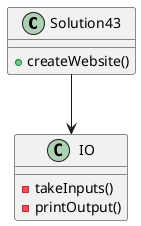 @startuml
'https://plantuml.com/sequence-diagram

class Solution43{
    +createWebsite()

}
class IO{
    -takeInputs()
    -printOutput()

}

Solution43 --> IO
@enduml